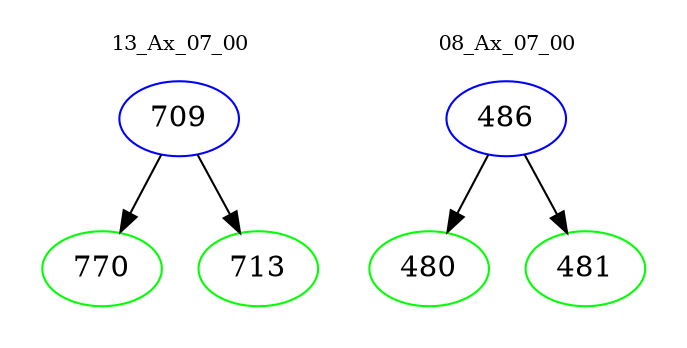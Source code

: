 digraph{
subgraph cluster_0 {
color = white
label = "13_Ax_07_00";
fontsize=10;
T0_709 [label="709", color="blue"]
T0_709 -> T0_770 [color="black"]
T0_770 [label="770", color="green"]
T0_709 -> T0_713 [color="black"]
T0_713 [label="713", color="green"]
}
subgraph cluster_1 {
color = white
label = "08_Ax_07_00";
fontsize=10;
T1_486 [label="486", color="blue"]
T1_486 -> T1_480 [color="black"]
T1_480 [label="480", color="green"]
T1_486 -> T1_481 [color="black"]
T1_481 [label="481", color="green"]
}
}
